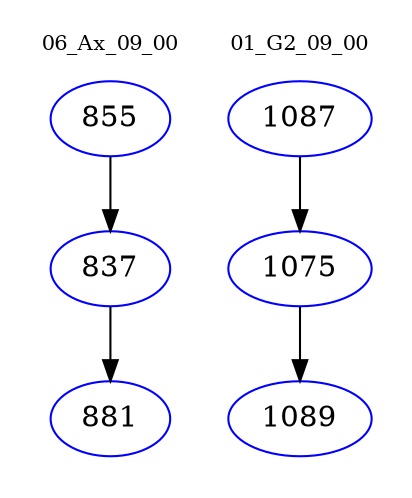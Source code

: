 digraph{
subgraph cluster_0 {
color = white
label = "06_Ax_09_00";
fontsize=10;
T0_855 [label="855", color="blue"]
T0_855 -> T0_837 [color="black"]
T0_837 [label="837", color="blue"]
T0_837 -> T0_881 [color="black"]
T0_881 [label="881", color="blue"]
}
subgraph cluster_1 {
color = white
label = "01_G2_09_00";
fontsize=10;
T1_1087 [label="1087", color="blue"]
T1_1087 -> T1_1075 [color="black"]
T1_1075 [label="1075", color="blue"]
T1_1075 -> T1_1089 [color="black"]
T1_1089 [label="1089", color="blue"]
}
}
